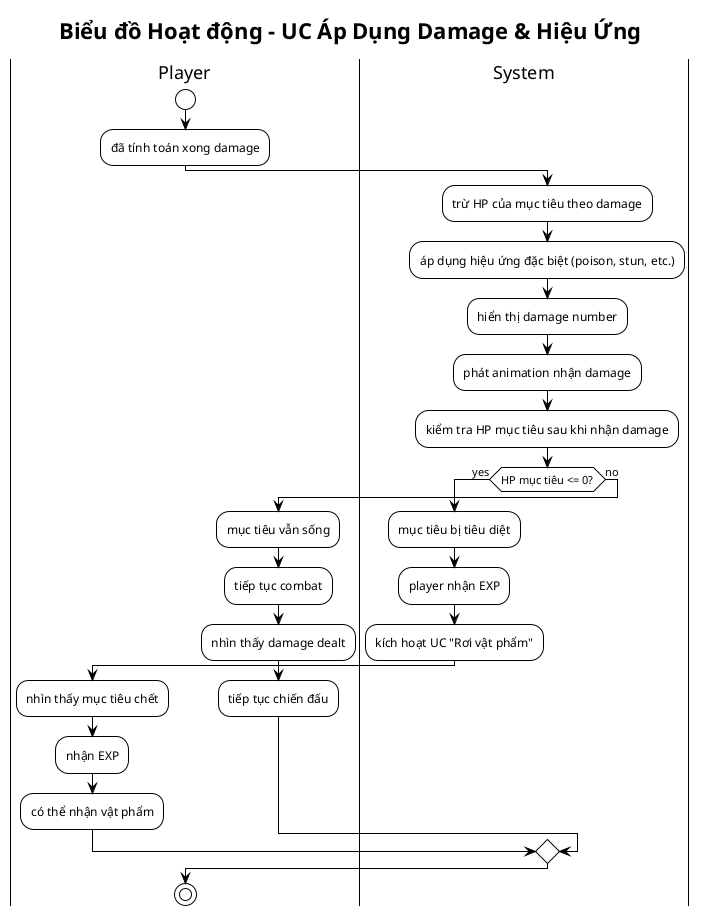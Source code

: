 @startuml Activity_UC4_Ap_Dung_Damage
!theme plain

title Biểu đồ Hoạt động - UC Áp Dụng Damage & Hiệu Ứng

|Player|
start
:đã tính toán xong damage;

|System|
:trừ HP của mục tiêu theo damage;
:áp dụng hiệu ứng đặc biệt (poison, stun, etc.);
:hiển thị damage number;
:phát animation nhận damage;
:kiểm tra HP mục tiêu sau khi nhận damage;

if (HP mục tiêu <= 0?) then (yes)
  :mục tiêu bị tiêu diệt;
  :player nhận EXP;
  :kích hoạt UC "Rơi vật phẩm";
  
  |Player|
  :nhìn thấy mục tiêu chết;
  :nhận EXP;
  :có thể nhận vật phẩm;
  
else (no)
  :mục tiêu vẫn sống;
  :tiếp tục combat;
  
  |Player|
  :nhìn thấy damage dealt;
  :tiếp tục chiến đấu;
endif

stop

@enduml


